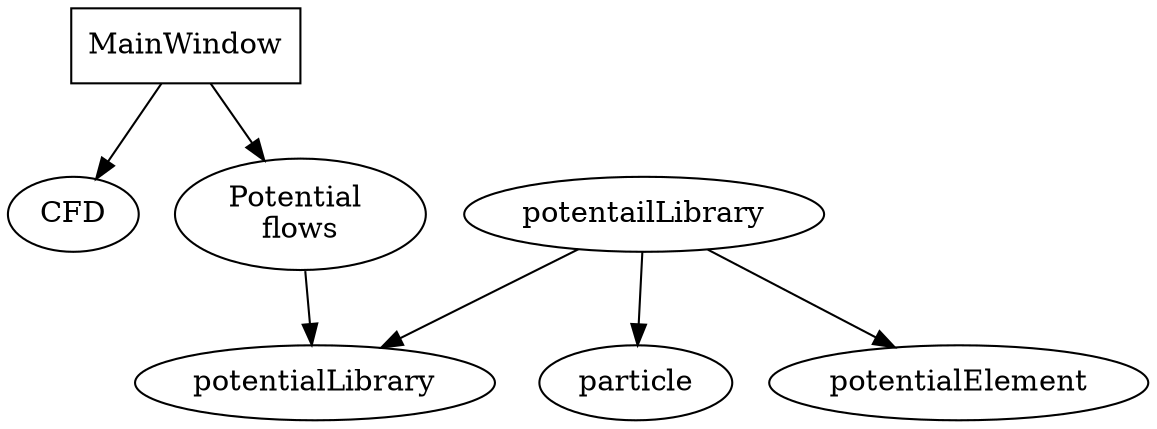 digraph G {
	MainWindow [shape = box];
	MainWindow -> {CFD; potFlows };
	potFlows [label="Potential \nflows"];
	potFlows -> potentialLibrary;
	potentailLibrary -> {particle; potentialElement; potentialLibrary}
}
